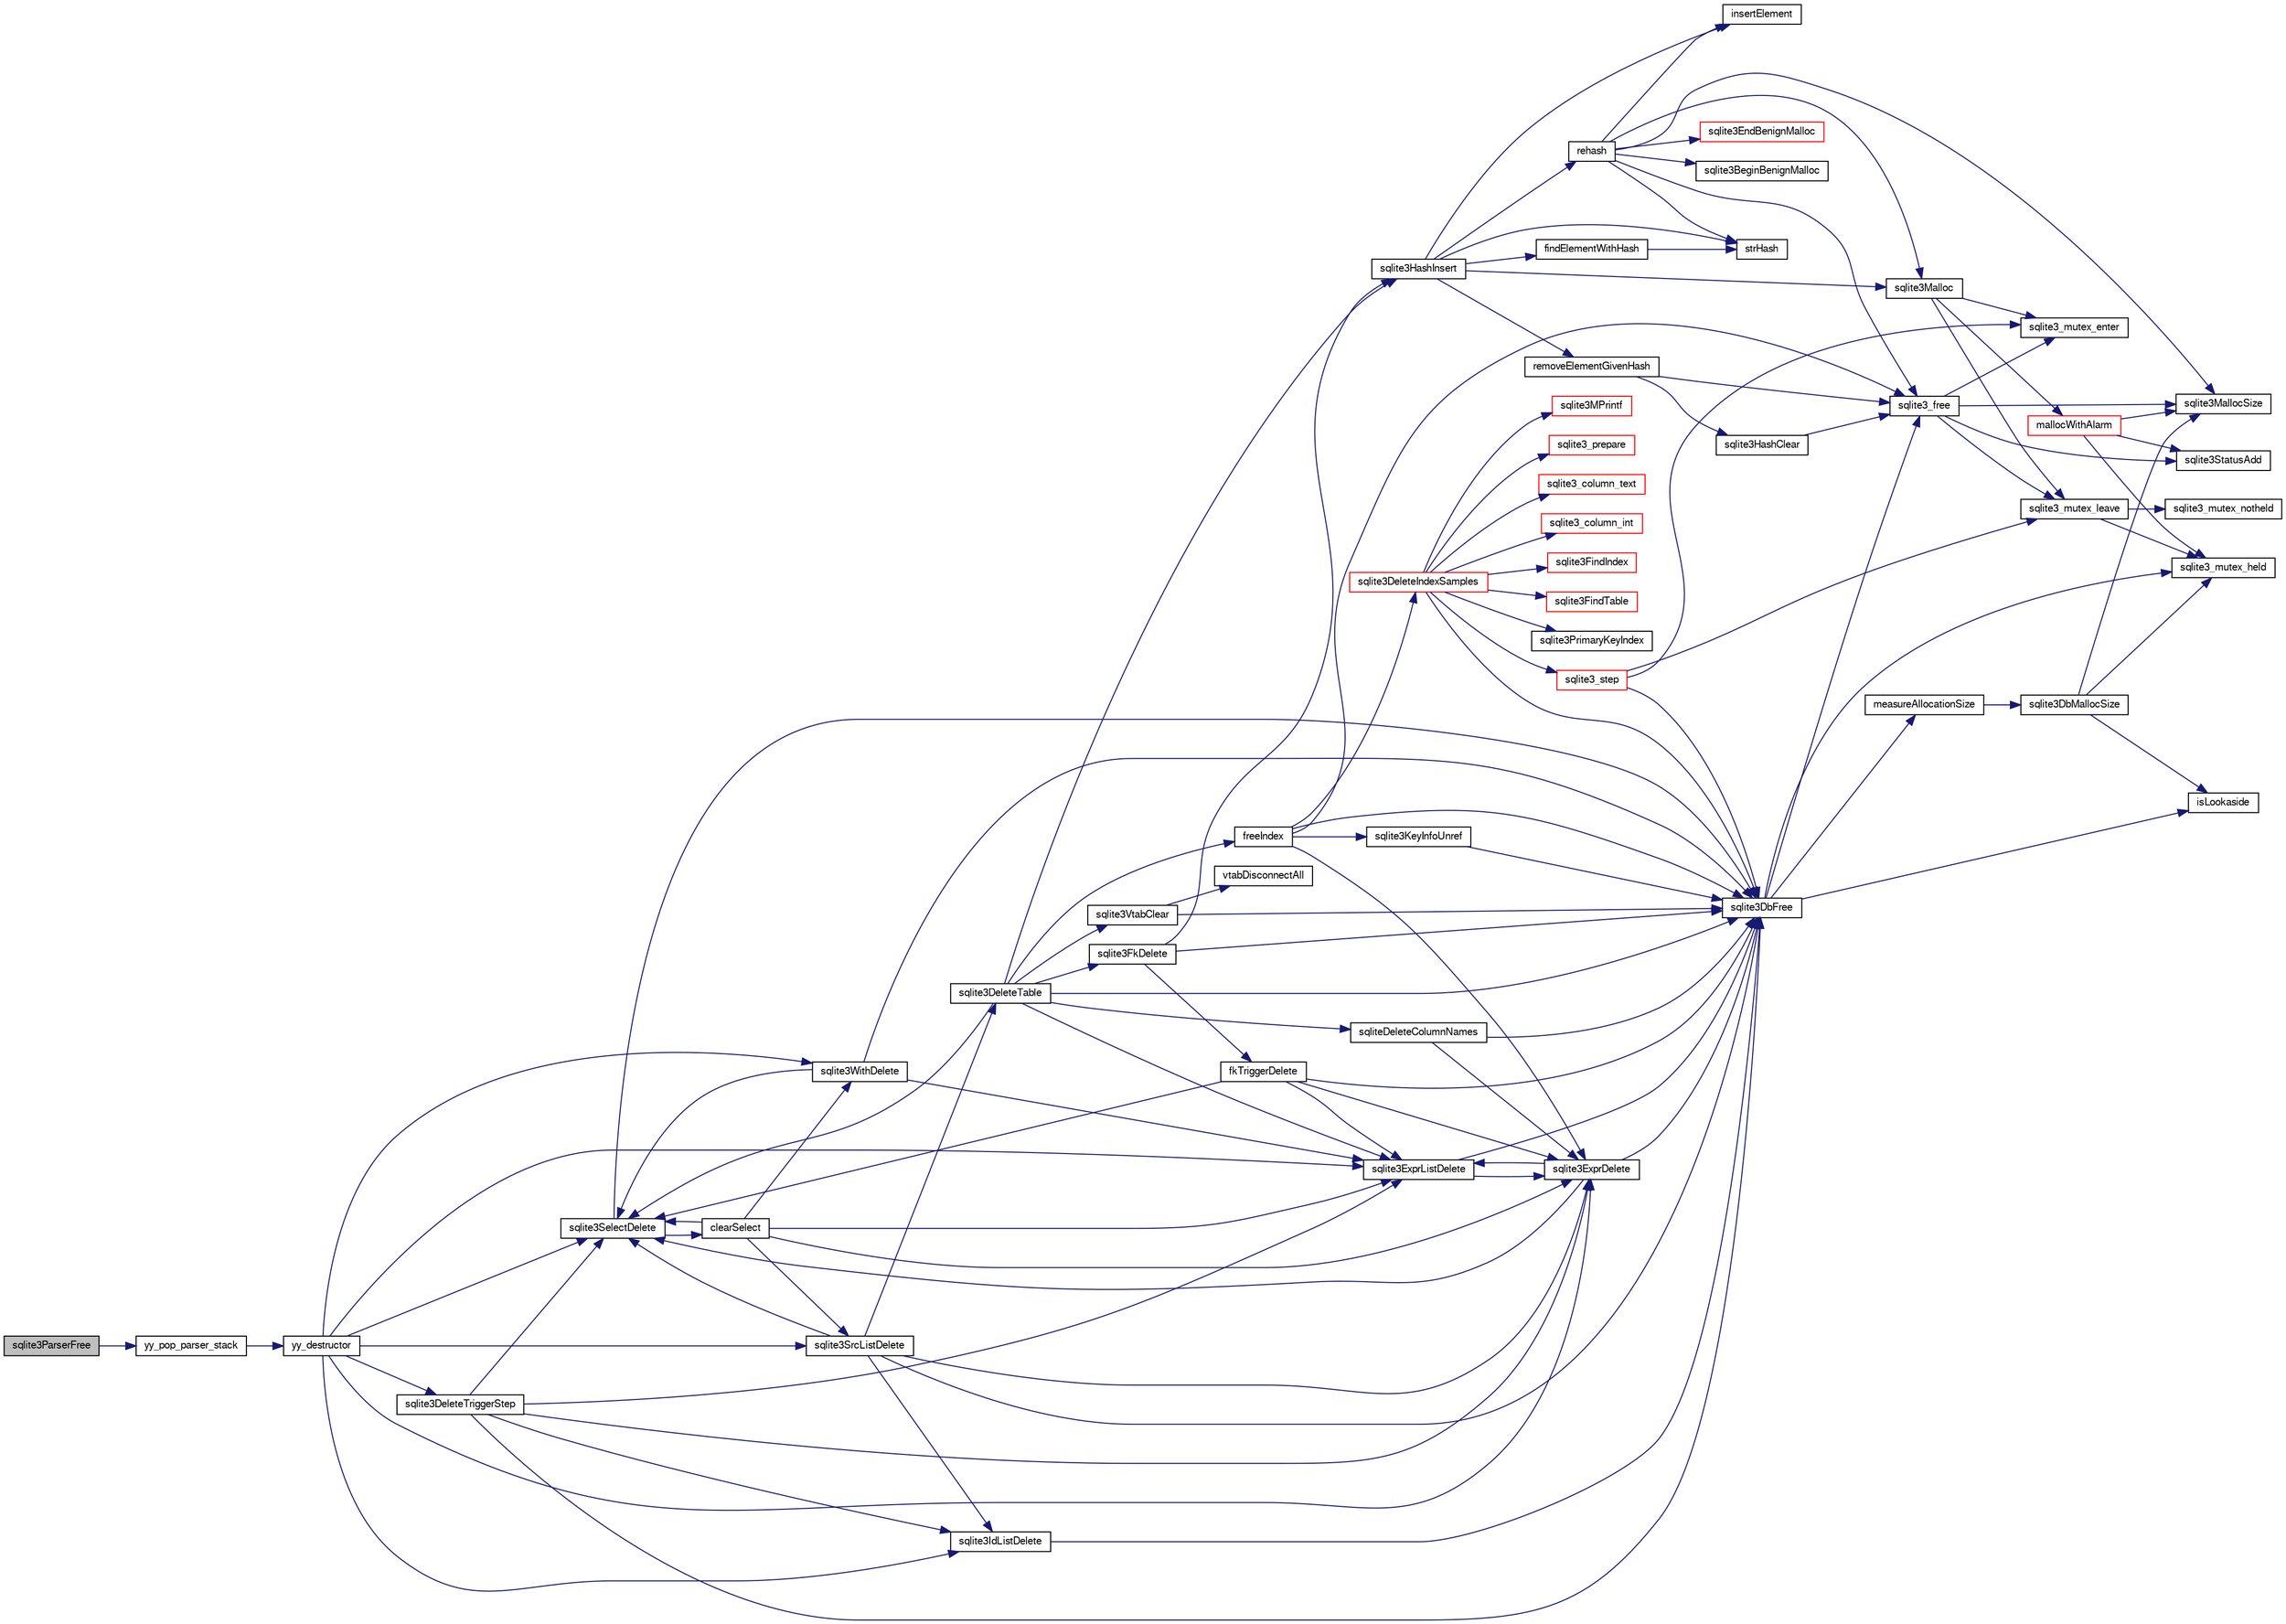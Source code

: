 digraph "sqlite3ParserFree"
{
  edge [fontname="FreeSans",fontsize="10",labelfontname="FreeSans",labelfontsize="10"];
  node [fontname="FreeSans",fontsize="10",shape=record];
  rankdir="LR";
  Node646553 [label="sqlite3ParserFree",height=0.2,width=0.4,color="black", fillcolor="grey75", style="filled", fontcolor="black"];
  Node646553 -> Node646554 [color="midnightblue",fontsize="10",style="solid",fontname="FreeSans"];
  Node646554 [label="yy_pop_parser_stack",height=0.2,width=0.4,color="black", fillcolor="white", style="filled",URL="$sqlite3_8c.html#aa142fdd91628fd550751c6ef4e29b603"];
  Node646554 -> Node646555 [color="midnightblue",fontsize="10",style="solid",fontname="FreeSans"];
  Node646555 [label="yy_destructor",height=0.2,width=0.4,color="black", fillcolor="white", style="filled",URL="$sqlite3_8c.html#afca0f0d2a9c0e0ca0625382394fa060e"];
  Node646555 -> Node646556 [color="midnightblue",fontsize="10",style="solid",fontname="FreeSans"];
  Node646556 [label="sqlite3SelectDelete",height=0.2,width=0.4,color="black", fillcolor="white", style="filled",URL="$sqlite3_8c.html#a0f56959f0acac85496744f0d068854a0"];
  Node646556 -> Node646557 [color="midnightblue",fontsize="10",style="solid",fontname="FreeSans"];
  Node646557 [label="clearSelect",height=0.2,width=0.4,color="black", fillcolor="white", style="filled",URL="$sqlite3_8c.html#ac083bac4f2f02c26aa02fc24ca8c2dd9"];
  Node646557 -> Node646558 [color="midnightblue",fontsize="10",style="solid",fontname="FreeSans"];
  Node646558 [label="sqlite3ExprListDelete",height=0.2,width=0.4,color="black", fillcolor="white", style="filled",URL="$sqlite3_8c.html#ae9cd46eac81e86a04ed8c09b99fc3c10"];
  Node646558 -> Node646559 [color="midnightblue",fontsize="10",style="solid",fontname="FreeSans"];
  Node646559 [label="sqlite3ExprDelete",height=0.2,width=0.4,color="black", fillcolor="white", style="filled",URL="$sqlite3_8c.html#ae4e21ab5918e0428fbaa9e615dceb309"];
  Node646559 -> Node646560 [color="midnightblue",fontsize="10",style="solid",fontname="FreeSans"];
  Node646560 [label="sqlite3DbFree",height=0.2,width=0.4,color="black", fillcolor="white", style="filled",URL="$sqlite3_8c.html#ac70ab821a6607b4a1b909582dc37a069"];
  Node646560 -> Node646561 [color="midnightblue",fontsize="10",style="solid",fontname="FreeSans"];
  Node646561 [label="sqlite3_mutex_held",height=0.2,width=0.4,color="black", fillcolor="white", style="filled",URL="$sqlite3_8c.html#acf77da68932b6bc163c5e68547ecc3e7"];
  Node646560 -> Node646562 [color="midnightblue",fontsize="10",style="solid",fontname="FreeSans"];
  Node646562 [label="measureAllocationSize",height=0.2,width=0.4,color="black", fillcolor="white", style="filled",URL="$sqlite3_8c.html#a45731e644a22fdb756e2b6337224217a"];
  Node646562 -> Node646563 [color="midnightblue",fontsize="10",style="solid",fontname="FreeSans"];
  Node646563 [label="sqlite3DbMallocSize",height=0.2,width=0.4,color="black", fillcolor="white", style="filled",URL="$sqlite3_8c.html#aa397e5a8a03495203a0767abf0a71f86"];
  Node646563 -> Node646564 [color="midnightblue",fontsize="10",style="solid",fontname="FreeSans"];
  Node646564 [label="sqlite3MallocSize",height=0.2,width=0.4,color="black", fillcolor="white", style="filled",URL="$sqlite3_8c.html#acf5d2a5f35270bafb050bd2def576955"];
  Node646563 -> Node646561 [color="midnightblue",fontsize="10",style="solid",fontname="FreeSans"];
  Node646563 -> Node646565 [color="midnightblue",fontsize="10",style="solid",fontname="FreeSans"];
  Node646565 [label="isLookaside",height=0.2,width=0.4,color="black", fillcolor="white", style="filled",URL="$sqlite3_8c.html#a770fa05ff9717b75e16f4d968a77b897"];
  Node646560 -> Node646565 [color="midnightblue",fontsize="10",style="solid",fontname="FreeSans"];
  Node646560 -> Node646566 [color="midnightblue",fontsize="10",style="solid",fontname="FreeSans"];
  Node646566 [label="sqlite3_free",height=0.2,width=0.4,color="black", fillcolor="white", style="filled",URL="$sqlite3_8c.html#a6552349e36a8a691af5487999ab09519"];
  Node646566 -> Node646567 [color="midnightblue",fontsize="10",style="solid",fontname="FreeSans"];
  Node646567 [label="sqlite3_mutex_enter",height=0.2,width=0.4,color="black", fillcolor="white", style="filled",URL="$sqlite3_8c.html#a1c12cde690bd89f104de5cbad12a6bf5"];
  Node646566 -> Node646568 [color="midnightblue",fontsize="10",style="solid",fontname="FreeSans"];
  Node646568 [label="sqlite3StatusAdd",height=0.2,width=0.4,color="black", fillcolor="white", style="filled",URL="$sqlite3_8c.html#afa029f93586aeab4cc85360905dae9cd"];
  Node646566 -> Node646564 [color="midnightblue",fontsize="10",style="solid",fontname="FreeSans"];
  Node646566 -> Node646569 [color="midnightblue",fontsize="10",style="solid",fontname="FreeSans"];
  Node646569 [label="sqlite3_mutex_leave",height=0.2,width=0.4,color="black", fillcolor="white", style="filled",URL="$sqlite3_8c.html#a5838d235601dbd3c1fa993555c6bcc93"];
  Node646569 -> Node646561 [color="midnightblue",fontsize="10",style="solid",fontname="FreeSans"];
  Node646569 -> Node646570 [color="midnightblue",fontsize="10",style="solid",fontname="FreeSans"];
  Node646570 [label="sqlite3_mutex_notheld",height=0.2,width=0.4,color="black", fillcolor="white", style="filled",URL="$sqlite3_8c.html#a83967c837c1c000d3b5adcfaa688f5dc"];
  Node646559 -> Node646556 [color="midnightblue",fontsize="10",style="solid",fontname="FreeSans"];
  Node646559 -> Node646558 [color="midnightblue",fontsize="10",style="solid",fontname="FreeSans"];
  Node646558 -> Node646560 [color="midnightblue",fontsize="10",style="solid",fontname="FreeSans"];
  Node646557 -> Node646571 [color="midnightblue",fontsize="10",style="solid",fontname="FreeSans"];
  Node646571 [label="sqlite3SrcListDelete",height=0.2,width=0.4,color="black", fillcolor="white", style="filled",URL="$sqlite3_8c.html#acc250a3e5e7fd8889a16a9f28e3e7312"];
  Node646571 -> Node646560 [color="midnightblue",fontsize="10",style="solid",fontname="FreeSans"];
  Node646571 -> Node646572 [color="midnightblue",fontsize="10",style="solid",fontname="FreeSans"];
  Node646572 [label="sqlite3DeleteTable",height=0.2,width=0.4,color="black", fillcolor="white", style="filled",URL="$sqlite3_8c.html#a7fd3d507375a381a3807f92735318973"];
  Node646572 -> Node646573 [color="midnightblue",fontsize="10",style="solid",fontname="FreeSans"];
  Node646573 [label="sqlite3HashInsert",height=0.2,width=0.4,color="black", fillcolor="white", style="filled",URL="$sqlite3_8c.html#aebbc6c13b3c139d5f3463938f441da3d"];
  Node646573 -> Node646574 [color="midnightblue",fontsize="10",style="solid",fontname="FreeSans"];
  Node646574 [label="findElementWithHash",height=0.2,width=0.4,color="black", fillcolor="white", style="filled",URL="$sqlite3_8c.html#a75c0f574fa5d51702434c6e980d57d7f"];
  Node646574 -> Node646575 [color="midnightblue",fontsize="10",style="solid",fontname="FreeSans"];
  Node646575 [label="strHash",height=0.2,width=0.4,color="black", fillcolor="white", style="filled",URL="$sqlite3_8c.html#ad7193605dadc27cf291d54e15bdd011d"];
  Node646573 -> Node646576 [color="midnightblue",fontsize="10",style="solid",fontname="FreeSans"];
  Node646576 [label="removeElementGivenHash",height=0.2,width=0.4,color="black", fillcolor="white", style="filled",URL="$sqlite3_8c.html#a97ff4ac3846af0f8caf5426adfa2808a"];
  Node646576 -> Node646566 [color="midnightblue",fontsize="10",style="solid",fontname="FreeSans"];
  Node646576 -> Node646577 [color="midnightblue",fontsize="10",style="solid",fontname="FreeSans"];
  Node646577 [label="sqlite3HashClear",height=0.2,width=0.4,color="black", fillcolor="white", style="filled",URL="$sqlite3_8c.html#acc7a2dfa6603c59af14b3792fe463c73"];
  Node646577 -> Node646566 [color="midnightblue",fontsize="10",style="solid",fontname="FreeSans"];
  Node646573 -> Node646578 [color="midnightblue",fontsize="10",style="solid",fontname="FreeSans"];
  Node646578 [label="sqlite3Malloc",height=0.2,width=0.4,color="black", fillcolor="white", style="filled",URL="$sqlite3_8c.html#a361a2eaa846b1885f123abe46f5d8b2b"];
  Node646578 -> Node646567 [color="midnightblue",fontsize="10",style="solid",fontname="FreeSans"];
  Node646578 -> Node646579 [color="midnightblue",fontsize="10",style="solid",fontname="FreeSans"];
  Node646579 [label="mallocWithAlarm",height=0.2,width=0.4,color="red", fillcolor="white", style="filled",URL="$sqlite3_8c.html#ab070d5cf8e48ec8a6a43cf025d48598b"];
  Node646579 -> Node646561 [color="midnightblue",fontsize="10",style="solid",fontname="FreeSans"];
  Node646579 -> Node646564 [color="midnightblue",fontsize="10",style="solid",fontname="FreeSans"];
  Node646579 -> Node646568 [color="midnightblue",fontsize="10",style="solid",fontname="FreeSans"];
  Node646578 -> Node646569 [color="midnightblue",fontsize="10",style="solid",fontname="FreeSans"];
  Node646573 -> Node646583 [color="midnightblue",fontsize="10",style="solid",fontname="FreeSans"];
  Node646583 [label="rehash",height=0.2,width=0.4,color="black", fillcolor="white", style="filled",URL="$sqlite3_8c.html#a4851529638f6c7af16239ee6e2dcc628"];
  Node646583 -> Node646584 [color="midnightblue",fontsize="10",style="solid",fontname="FreeSans"];
  Node646584 [label="sqlite3BeginBenignMalloc",height=0.2,width=0.4,color="black", fillcolor="white", style="filled",URL="$sqlite3_8c.html#a3344c0e2b1b6df701a1cb326602fac14"];
  Node646583 -> Node646578 [color="midnightblue",fontsize="10",style="solid",fontname="FreeSans"];
  Node646583 -> Node646585 [color="midnightblue",fontsize="10",style="solid",fontname="FreeSans"];
  Node646585 [label="sqlite3EndBenignMalloc",height=0.2,width=0.4,color="red", fillcolor="white", style="filled",URL="$sqlite3_8c.html#a4582127cc64d483dc66c7acf9d8d8fbb"];
  Node646583 -> Node646566 [color="midnightblue",fontsize="10",style="solid",fontname="FreeSans"];
  Node646583 -> Node646564 [color="midnightblue",fontsize="10",style="solid",fontname="FreeSans"];
  Node646583 -> Node646575 [color="midnightblue",fontsize="10",style="solid",fontname="FreeSans"];
  Node646583 -> Node646850 [color="midnightblue",fontsize="10",style="solid",fontname="FreeSans"];
  Node646850 [label="insertElement",height=0.2,width=0.4,color="black", fillcolor="white", style="filled",URL="$sqlite3_8c.html#a011f717fc5c46f03d78bf81b6714e0ee"];
  Node646573 -> Node646575 [color="midnightblue",fontsize="10",style="solid",fontname="FreeSans"];
  Node646573 -> Node646850 [color="midnightblue",fontsize="10",style="solid",fontname="FreeSans"];
  Node646572 -> Node646851 [color="midnightblue",fontsize="10",style="solid",fontname="FreeSans"];
  Node646851 [label="freeIndex",height=0.2,width=0.4,color="black", fillcolor="white", style="filled",URL="$sqlite3_8c.html#a00907c99c18d5bcb9d0b38c077146c31"];
  Node646851 -> Node646852 [color="midnightblue",fontsize="10",style="solid",fontname="FreeSans"];
  Node646852 [label="sqlite3DeleteIndexSamples",height=0.2,width=0.4,color="red", fillcolor="white", style="filled",URL="$sqlite3_8c.html#aaeda0302fbf61397ec009f65bed047ef"];
  Node646852 -> Node646560 [color="midnightblue",fontsize="10",style="solid",fontname="FreeSans"];
  Node646852 -> Node646853 [color="midnightblue",fontsize="10",style="solid",fontname="FreeSans"];
  Node646853 [label="sqlite3FindIndex",height=0.2,width=0.4,color="red", fillcolor="white", style="filled",URL="$sqlite3_8c.html#a79fb99db8d0f914bb72dd374ae088512"];
  Node646852 -> Node646855 [color="midnightblue",fontsize="10",style="solid",fontname="FreeSans"];
  Node646855 [label="sqlite3FindTable",height=0.2,width=0.4,color="red", fillcolor="white", style="filled",URL="$sqlite3_8c.html#afa51dbee6173bf3a8a3df76b07cea789"];
  Node646852 -> Node646856 [color="midnightblue",fontsize="10",style="solid",fontname="FreeSans"];
  Node646856 [label="sqlite3PrimaryKeyIndex",height=0.2,width=0.4,color="black", fillcolor="white", style="filled",URL="$sqlite3_8c.html#af6edde3fbbd22a22b86ad32677fad95b"];
  Node646852 -> Node646831 [color="midnightblue",fontsize="10",style="solid",fontname="FreeSans"];
  Node646831 [label="sqlite3MPrintf",height=0.2,width=0.4,color="red", fillcolor="white", style="filled",URL="$sqlite3_8c.html#a208ef0df84e9778778804a19af03efea"];
  Node646852 -> Node646857 [color="midnightblue",fontsize="10",style="solid",fontname="FreeSans"];
  Node646857 [label="sqlite3_prepare",height=0.2,width=0.4,color="red", fillcolor="white", style="filled",URL="$sqlite3_8c.html#a8c39e7b9dbeff01f0a399b46d4b29f1c"];
  Node646852 -> Node647233 [color="midnightblue",fontsize="10",style="solid",fontname="FreeSans"];
  Node647233 [label="sqlite3_step",height=0.2,width=0.4,color="red", fillcolor="white", style="filled",URL="$sqlite3_8c.html#ac1e491ce36b7471eb28387f7d3c74334"];
  Node647233 -> Node646567 [color="midnightblue",fontsize="10",style="solid",fontname="FreeSans"];
  Node647233 -> Node646560 [color="midnightblue",fontsize="10",style="solid",fontname="FreeSans"];
  Node647233 -> Node646569 [color="midnightblue",fontsize="10",style="solid",fontname="FreeSans"];
  Node646852 -> Node647408 [color="midnightblue",fontsize="10",style="solid",fontname="FreeSans"];
  Node647408 [label="sqlite3_column_text",height=0.2,width=0.4,color="red", fillcolor="white", style="filled",URL="$sqlite3_8c.html#aee36f5eaf67b425ddf6f9b7a2004d018"];
  Node646852 -> Node647500 [color="midnightblue",fontsize="10",style="solid",fontname="FreeSans"];
  Node647500 [label="sqlite3_column_int",height=0.2,width=0.4,color="red", fillcolor="white", style="filled",URL="$sqlite3_8c.html#a6bd16f5b3266f473e37e8e3d4ebb4290"];
  Node646851 -> Node646889 [color="midnightblue",fontsize="10",style="solid",fontname="FreeSans"];
  Node646889 [label="sqlite3KeyInfoUnref",height=0.2,width=0.4,color="black", fillcolor="white", style="filled",URL="$sqlite3_8c.html#ac94cc1874ab0865db1dbbefd3886ba4a"];
  Node646889 -> Node646560 [color="midnightblue",fontsize="10",style="solid",fontname="FreeSans"];
  Node646851 -> Node646559 [color="midnightblue",fontsize="10",style="solid",fontname="FreeSans"];
  Node646851 -> Node646560 [color="midnightblue",fontsize="10",style="solid",fontname="FreeSans"];
  Node646851 -> Node646566 [color="midnightblue",fontsize="10",style="solid",fontname="FreeSans"];
  Node646572 -> Node647503 [color="midnightblue",fontsize="10",style="solid",fontname="FreeSans"];
  Node647503 [label="sqlite3FkDelete",height=0.2,width=0.4,color="black", fillcolor="white", style="filled",URL="$sqlite3_8c.html#a59a33da6c4e11d3f99b15eafdc01f013"];
  Node647503 -> Node646573 [color="midnightblue",fontsize="10",style="solid",fontname="FreeSans"];
  Node647503 -> Node647504 [color="midnightblue",fontsize="10",style="solid",fontname="FreeSans"];
  Node647504 [label="fkTriggerDelete",height=0.2,width=0.4,color="black", fillcolor="white", style="filled",URL="$sqlite3_8c.html#a45e39c07b1ac453fc3ee0d8779da2cc1"];
  Node647504 -> Node646559 [color="midnightblue",fontsize="10",style="solid",fontname="FreeSans"];
  Node647504 -> Node646558 [color="midnightblue",fontsize="10",style="solid",fontname="FreeSans"];
  Node647504 -> Node646556 [color="midnightblue",fontsize="10",style="solid",fontname="FreeSans"];
  Node647504 -> Node646560 [color="midnightblue",fontsize="10",style="solid",fontname="FreeSans"];
  Node647503 -> Node646560 [color="midnightblue",fontsize="10",style="solid",fontname="FreeSans"];
  Node646572 -> Node647505 [color="midnightblue",fontsize="10",style="solid",fontname="FreeSans"];
  Node647505 [label="sqliteDeleteColumnNames",height=0.2,width=0.4,color="black", fillcolor="white", style="filled",URL="$sqlite3_8c.html#a30fd46bd85a745b908f382e5dd74c38a"];
  Node647505 -> Node646560 [color="midnightblue",fontsize="10",style="solid",fontname="FreeSans"];
  Node647505 -> Node646559 [color="midnightblue",fontsize="10",style="solid",fontname="FreeSans"];
  Node646572 -> Node646560 [color="midnightblue",fontsize="10",style="solid",fontname="FreeSans"];
  Node646572 -> Node646556 [color="midnightblue",fontsize="10",style="solid",fontname="FreeSans"];
  Node646572 -> Node646558 [color="midnightblue",fontsize="10",style="solid",fontname="FreeSans"];
  Node646572 -> Node647506 [color="midnightblue",fontsize="10",style="solid",fontname="FreeSans"];
  Node647506 [label="sqlite3VtabClear",height=0.2,width=0.4,color="black", fillcolor="white", style="filled",URL="$sqlite3_8c.html#a0690ffd2d2e58bd4ed1ce4f1e35c1ef1"];
  Node647506 -> Node647486 [color="midnightblue",fontsize="10",style="solid",fontname="FreeSans"];
  Node647486 [label="vtabDisconnectAll",height=0.2,width=0.4,color="black", fillcolor="white", style="filled",URL="$sqlite3_8c.html#aa3d5506c2557b3e090d8409b5ee27d29"];
  Node647506 -> Node646560 [color="midnightblue",fontsize="10",style="solid",fontname="FreeSans"];
  Node646571 -> Node646556 [color="midnightblue",fontsize="10",style="solid",fontname="FreeSans"];
  Node646571 -> Node646559 [color="midnightblue",fontsize="10",style="solid",fontname="FreeSans"];
  Node646571 -> Node646895 [color="midnightblue",fontsize="10",style="solid",fontname="FreeSans"];
  Node646895 [label="sqlite3IdListDelete",height=0.2,width=0.4,color="black", fillcolor="white", style="filled",URL="$sqlite3_8c.html#a38bea53ea789e86289ca600ff6010f73"];
  Node646895 -> Node646560 [color="midnightblue",fontsize="10",style="solid",fontname="FreeSans"];
  Node646557 -> Node646559 [color="midnightblue",fontsize="10",style="solid",fontname="FreeSans"];
  Node646557 -> Node646556 [color="midnightblue",fontsize="10",style="solid",fontname="FreeSans"];
  Node646557 -> Node646892 [color="midnightblue",fontsize="10",style="solid",fontname="FreeSans"];
  Node646892 [label="sqlite3WithDelete",height=0.2,width=0.4,color="black", fillcolor="white", style="filled",URL="$sqlite3_8c.html#a17d9ea3de76b5d740b422ea9b4fe3abb"];
  Node646892 -> Node646558 [color="midnightblue",fontsize="10",style="solid",fontname="FreeSans"];
  Node646892 -> Node646556 [color="midnightblue",fontsize="10",style="solid",fontname="FreeSans"];
  Node646892 -> Node646560 [color="midnightblue",fontsize="10",style="solid",fontname="FreeSans"];
  Node646556 -> Node646560 [color="midnightblue",fontsize="10",style="solid",fontname="FreeSans"];
  Node646555 -> Node646559 [color="midnightblue",fontsize="10",style="solid",fontname="FreeSans"];
  Node646555 -> Node646558 [color="midnightblue",fontsize="10",style="solid",fontname="FreeSans"];
  Node646555 -> Node646571 [color="midnightblue",fontsize="10",style="solid",fontname="FreeSans"];
  Node646555 -> Node646892 [color="midnightblue",fontsize="10",style="solid",fontname="FreeSans"];
  Node646555 -> Node646895 [color="midnightblue",fontsize="10",style="solid",fontname="FreeSans"];
  Node646555 -> Node646894 [color="midnightblue",fontsize="10",style="solid",fontname="FreeSans"];
  Node646894 [label="sqlite3DeleteTriggerStep",height=0.2,width=0.4,color="black", fillcolor="white", style="filled",URL="$sqlite3_8c.html#a53f07c621cb9933a2287e26026abce8a"];
  Node646894 -> Node646559 [color="midnightblue",fontsize="10",style="solid",fontname="FreeSans"];
  Node646894 -> Node646558 [color="midnightblue",fontsize="10",style="solid",fontname="FreeSans"];
  Node646894 -> Node646556 [color="midnightblue",fontsize="10",style="solid",fontname="FreeSans"];
  Node646894 -> Node646895 [color="midnightblue",fontsize="10",style="solid",fontname="FreeSans"];
  Node646894 -> Node646560 [color="midnightblue",fontsize="10",style="solid",fontname="FreeSans"];
}
